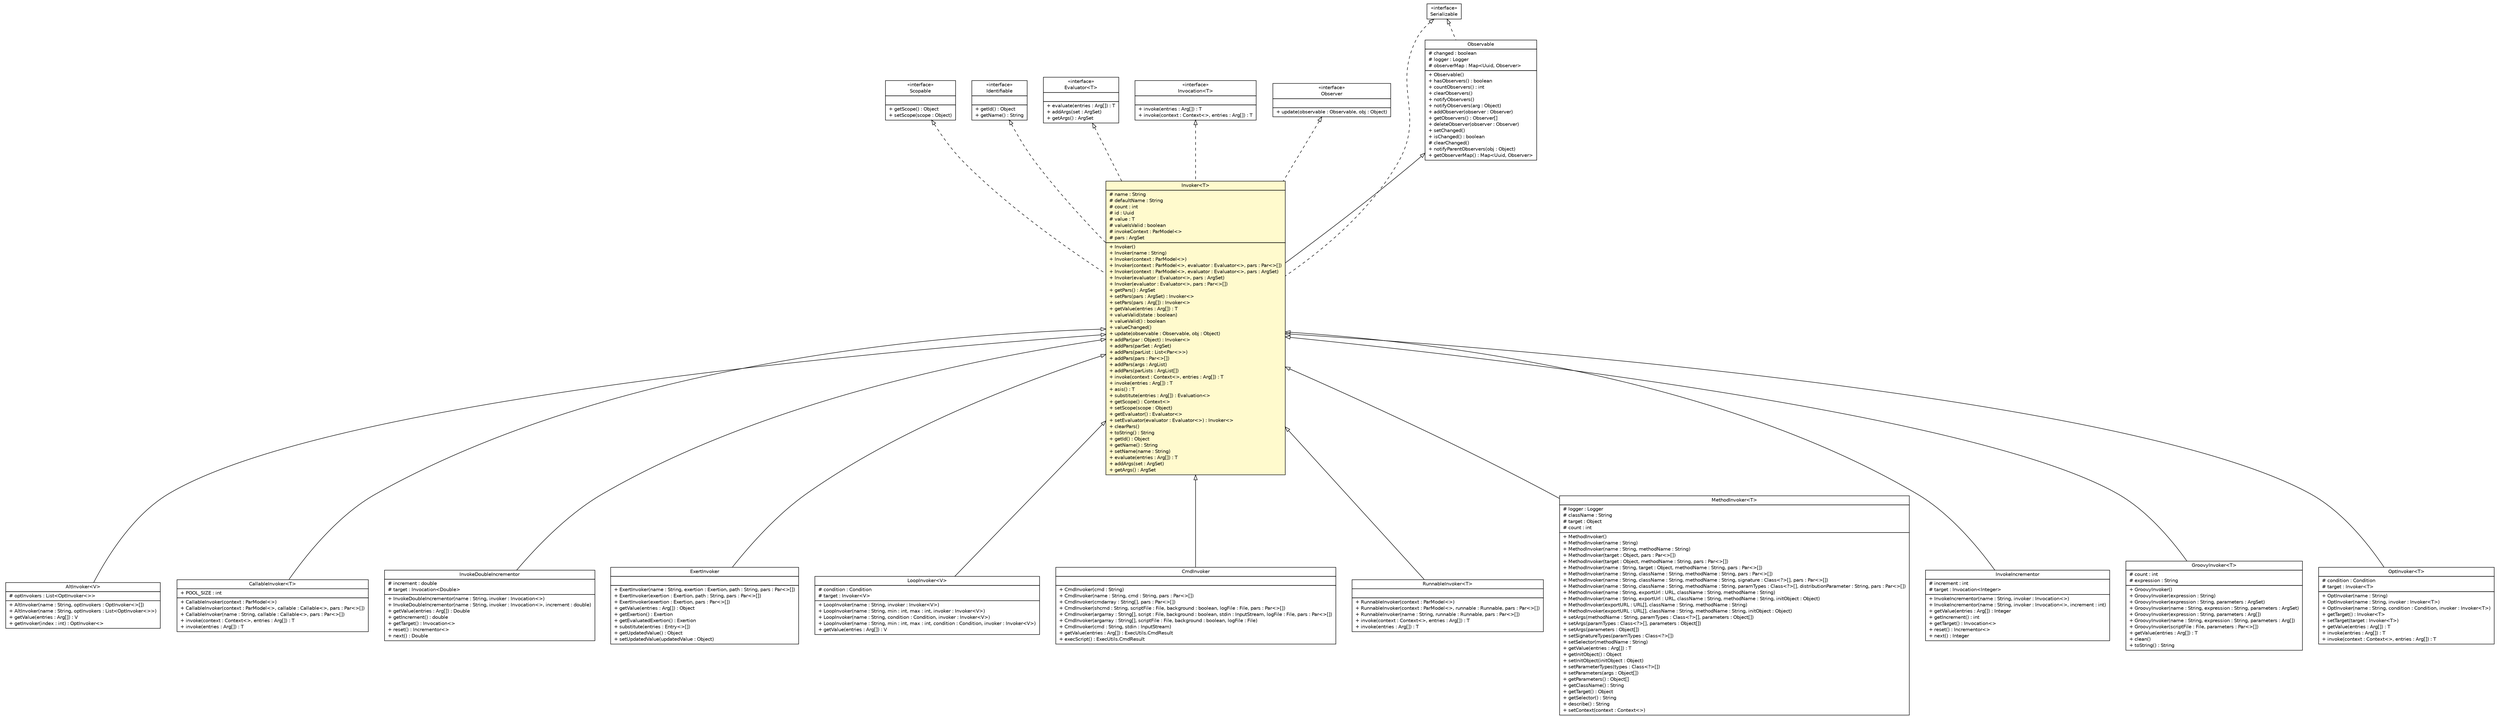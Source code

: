 #!/usr/local/bin/dot
#
# Class diagram 
# Generated by UMLGraph version R5_6 (http://www.umlgraph.org/)
#

digraph G {
	edge [fontname="Helvetica",fontsize=10,labelfontname="Helvetica",labelfontsize=10];
	node [fontname="Helvetica",fontsize=10,shape=plaintext];
	nodesep=0.25;
	ranksep=0.5;
	// sorcer.service.Scopable
	c289660 [label=<<table title="sorcer.service.Scopable" border="0" cellborder="1" cellspacing="0" cellpadding="2" port="p" href="../../service/Scopable.html">
		<tr><td><table border="0" cellspacing="0" cellpadding="1">
<tr><td align="center" balign="center"> &#171;interface&#187; </td></tr>
<tr><td align="center" balign="center"> Scopable </td></tr>
		</table></td></tr>
		<tr><td><table border="0" cellspacing="0" cellpadding="1">
<tr><td align="left" balign="left">  </td></tr>
		</table></td></tr>
		<tr><td><table border="0" cellspacing="0" cellpadding="1">
<tr><td align="left" balign="left"> + getScope() : Object </td></tr>
<tr><td align="left" balign="left"> + setScope(scope : Object) </td></tr>
		</table></td></tr>
		</table>>, URL="../../service/Scopable.html", fontname="Helvetica", fontcolor="black", fontsize=10.0];
	// sorcer.service.Identifiable
	c289675 [label=<<table title="sorcer.service.Identifiable" border="0" cellborder="1" cellspacing="0" cellpadding="2" port="p" href="../../service/Identifiable.html">
		<tr><td><table border="0" cellspacing="0" cellpadding="1">
<tr><td align="center" balign="center"> &#171;interface&#187; </td></tr>
<tr><td align="center" balign="center"> Identifiable </td></tr>
		</table></td></tr>
		<tr><td><table border="0" cellspacing="0" cellpadding="1">
<tr><td align="left" balign="left">  </td></tr>
		</table></td></tr>
		<tr><td><table border="0" cellspacing="0" cellpadding="1">
<tr><td align="left" balign="left"> + getId() : Object </td></tr>
<tr><td align="left" balign="left"> + getName() : String </td></tr>
		</table></td></tr>
		</table>>, URL="../../service/Identifiable.html", fontname="Helvetica", fontcolor="black", fontsize=10.0];
	// sorcer.service.Evaluator<T>
	c289681 [label=<<table title="sorcer.service.Evaluator" border="0" cellborder="1" cellspacing="0" cellpadding="2" port="p" href="../../service/Evaluator.html">
		<tr><td><table border="0" cellspacing="0" cellpadding="1">
<tr><td align="center" balign="center"> &#171;interface&#187; </td></tr>
<tr><td align="center" balign="center"> Evaluator&lt;T&gt; </td></tr>
		</table></td></tr>
		<tr><td><table border="0" cellspacing="0" cellpadding="1">
<tr><td align="left" balign="left">  </td></tr>
		</table></td></tr>
		<tr><td><table border="0" cellspacing="0" cellpadding="1">
<tr><td align="left" balign="left"> + evaluate(entries : Arg[]) : T </td></tr>
<tr><td align="left" balign="left"> + addArgs(set : ArgSet) </td></tr>
<tr><td align="left" balign="left"> + getArgs() : ArgSet </td></tr>
		</table></td></tr>
		</table>>, URL="../../service/Evaluator.html", fontname="Helvetica", fontcolor="black", fontsize=10.0];
	// sorcer.service.Invocation<T>
	c289682 [label=<<table title="sorcer.service.Invocation" border="0" cellborder="1" cellspacing="0" cellpadding="2" port="p" href="../../service/Invocation.html">
		<tr><td><table border="0" cellspacing="0" cellpadding="1">
<tr><td align="center" balign="center"> &#171;interface&#187; </td></tr>
<tr><td align="center" balign="center"> Invocation&lt;T&gt; </td></tr>
		</table></td></tr>
		<tr><td><table border="0" cellspacing="0" cellpadding="1">
<tr><td align="left" balign="left">  </td></tr>
		</table></td></tr>
		<tr><td><table border="0" cellspacing="0" cellpadding="1">
<tr><td align="left" balign="left"> + invoke(entries : Arg[]) : T </td></tr>
<tr><td align="left" balign="left"> + invoke(context : Context&lt;&gt;, entries : Arg[]) : T </td></tr>
		</table></td></tr>
		</table>>, URL="../../service/Invocation.html", fontname="Helvetica", fontcolor="black", fontsize=10.0];
	// sorcer.core.invoker.AltInvoker<V>
	c289794 [label=<<table title="sorcer.core.invoker.AltInvoker" border="0" cellborder="1" cellspacing="0" cellpadding="2" port="p" href="./AltInvoker.html">
		<tr><td><table border="0" cellspacing="0" cellpadding="1">
<tr><td align="center" balign="center"> AltInvoker&lt;V&gt; </td></tr>
		</table></td></tr>
		<tr><td><table border="0" cellspacing="0" cellpadding="1">
<tr><td align="left" balign="left"> # optInvokers : List&lt;OptInvoker&lt;&gt;&gt; </td></tr>
		</table></td></tr>
		<tr><td><table border="0" cellspacing="0" cellpadding="1">
<tr><td align="left" balign="left"> + AltInvoker(name : String, optInvokers : OptInvoker&lt;&gt;[]) </td></tr>
<tr><td align="left" balign="left"> + AltInvoker(name : String, optInvokers : List&lt;OptInvoker&lt;&gt;&gt;) </td></tr>
<tr><td align="left" balign="left"> + getValue(entries : Arg[]) : V </td></tr>
<tr><td align="left" balign="left"> + getInvoker(index : int) : OptInvoker&lt;&gt; </td></tr>
		</table></td></tr>
		</table>>, URL="./AltInvoker.html", fontname="Helvetica", fontcolor="black", fontsize=10.0];
	// sorcer.core.invoker.CallableInvoker<T>
	c289795 [label=<<table title="sorcer.core.invoker.CallableInvoker" border="0" cellborder="1" cellspacing="0" cellpadding="2" port="p" href="./CallableInvoker.html">
		<tr><td><table border="0" cellspacing="0" cellpadding="1">
<tr><td align="center" balign="center"> CallableInvoker&lt;T&gt; </td></tr>
		</table></td></tr>
		<tr><td><table border="0" cellspacing="0" cellpadding="1">
<tr><td align="left" balign="left"> + POOL_SIZE : int </td></tr>
		</table></td></tr>
		<tr><td><table border="0" cellspacing="0" cellpadding="1">
<tr><td align="left" balign="left"> + CallableInvoker(context : ParModel&lt;&gt;) </td></tr>
<tr><td align="left" balign="left"> + CallableInvoker(context : ParModel&lt;&gt;, callable : Callable&lt;&gt;, pars : Par&lt;&gt;[]) </td></tr>
<tr><td align="left" balign="left"> + CallableInvoker(name : String, callable : Callable&lt;&gt;, pars : Par&lt;&gt;[]) </td></tr>
<tr><td align="left" balign="left"> + invoke(context : Context&lt;&gt;, entries : Arg[]) : T </td></tr>
<tr><td align="left" balign="left"> + invoke(entries : Arg[]) : T </td></tr>
		</table></td></tr>
		</table>>, URL="./CallableInvoker.html", fontname="Helvetica", fontcolor="black", fontsize=10.0];
	// sorcer.core.invoker.InvokeDoubleIncrementor
	c289796 [label=<<table title="sorcer.core.invoker.InvokeDoubleIncrementor" border="0" cellborder="1" cellspacing="0" cellpadding="2" port="p" href="./InvokeDoubleIncrementor.html">
		<tr><td><table border="0" cellspacing="0" cellpadding="1">
<tr><td align="center" balign="center"> InvokeDoubleIncrementor </td></tr>
		</table></td></tr>
		<tr><td><table border="0" cellspacing="0" cellpadding="1">
<tr><td align="left" balign="left"> # increment : double </td></tr>
<tr><td align="left" balign="left"> # target : Invocation&lt;Double&gt; </td></tr>
		</table></td></tr>
		<tr><td><table border="0" cellspacing="0" cellpadding="1">
<tr><td align="left" balign="left"> + InvokeDoubleIncrementor(name : String, invoker : Invocation&lt;&gt;) </td></tr>
<tr><td align="left" balign="left"> + InvokeDoubleIncrementor(name : String, invoker : Invocation&lt;&gt;, increment : double) </td></tr>
<tr><td align="left" balign="left"> + getValue(entries : Arg[]) : Double </td></tr>
<tr><td align="left" balign="left"> + getIncrement() : double </td></tr>
<tr><td align="left" balign="left"> + getTarget() : Invocation&lt;&gt; </td></tr>
<tr><td align="left" balign="left"> + reset() : Incrementor&lt;&gt; </td></tr>
<tr><td align="left" balign="left"> + next() : Double </td></tr>
		</table></td></tr>
		</table>>, URL="./InvokeDoubleIncrementor.html", fontname="Helvetica", fontcolor="black", fontsize=10.0];
	// sorcer.core.invoker.ExertInvoker
	c289797 [label=<<table title="sorcer.core.invoker.ExertInvoker" border="0" cellborder="1" cellspacing="0" cellpadding="2" port="p" href="./ExertInvoker.html">
		<tr><td><table border="0" cellspacing="0" cellpadding="1">
<tr><td align="center" balign="center"> ExertInvoker </td></tr>
		</table></td></tr>
		<tr><td><table border="0" cellspacing="0" cellpadding="1">
<tr><td align="left" balign="left">  </td></tr>
		</table></td></tr>
		<tr><td><table border="0" cellspacing="0" cellpadding="1">
<tr><td align="left" balign="left"> + ExertInvoker(name : String, exertion : Exertion, path : String, pars : Par&lt;&gt;[]) </td></tr>
<tr><td align="left" balign="left"> + ExertInvoker(exertion : Exertion, path : String, pars : Par&lt;&gt;[]) </td></tr>
<tr><td align="left" balign="left"> + ExertInvoker(exertion : Exertion, pars : Par&lt;&gt;[]) </td></tr>
<tr><td align="left" balign="left"> + getValue(entries : Arg[]) : Object </td></tr>
<tr><td align="left" balign="left"> + getExertion() : Exertion </td></tr>
<tr><td align="left" balign="left"> + getEvaluatedExertion() : Exertion </td></tr>
<tr><td align="left" balign="left"> + substitute(entries : Entry&lt;&gt;[]) </td></tr>
<tr><td align="left" balign="left"> + getUpdatedValue() : Object </td></tr>
<tr><td align="left" balign="left"> + setUpdatedValue(updatedValue : Object) </td></tr>
		</table></td></tr>
		</table>>, URL="./ExertInvoker.html", fontname="Helvetica", fontcolor="black", fontsize=10.0];
	// sorcer.core.invoker.Invoker<T>
	c289798 [label=<<table title="sorcer.core.invoker.Invoker" border="0" cellborder="1" cellspacing="0" cellpadding="2" port="p" bgcolor="lemonChiffon" href="./Invoker.html">
		<tr><td><table border="0" cellspacing="0" cellpadding="1">
<tr><td align="center" balign="center"> Invoker&lt;T&gt; </td></tr>
		</table></td></tr>
		<tr><td><table border="0" cellspacing="0" cellpadding="1">
<tr><td align="left" balign="left"> # name : String </td></tr>
<tr><td align="left" balign="left"> # defaultName : String </td></tr>
<tr><td align="left" balign="left"> # count : int </td></tr>
<tr><td align="left" balign="left"> # id : Uuid </td></tr>
<tr><td align="left" balign="left"> # value : T </td></tr>
<tr><td align="left" balign="left"> # valueIsValid : boolean </td></tr>
<tr><td align="left" balign="left"> # invokeContext : ParModel&lt;&gt; </td></tr>
<tr><td align="left" balign="left"> # pars : ArgSet </td></tr>
		</table></td></tr>
		<tr><td><table border="0" cellspacing="0" cellpadding="1">
<tr><td align="left" balign="left"> + Invoker() </td></tr>
<tr><td align="left" balign="left"> + Invoker(name : String) </td></tr>
<tr><td align="left" balign="left"> + Invoker(context : ParModel&lt;&gt;) </td></tr>
<tr><td align="left" balign="left"> + Invoker(context : ParModel&lt;&gt;, evaluator : Evaluator&lt;&gt;, pars : Par&lt;&gt;[]) </td></tr>
<tr><td align="left" balign="left"> + Invoker(context : ParModel&lt;&gt;, evaluator : Evaluator&lt;&gt;, pars : ArgSet) </td></tr>
<tr><td align="left" balign="left"> + Invoker(evaluator : Evaluator&lt;&gt;, pars : ArgSet) </td></tr>
<tr><td align="left" balign="left"> + Invoker(evaluator : Evaluator&lt;&gt;, pars : Par&lt;&gt;[]) </td></tr>
<tr><td align="left" balign="left"> + getPars() : ArgSet </td></tr>
<tr><td align="left" balign="left"> + setPars(pars : ArgSet) : Invoker&lt;&gt; </td></tr>
<tr><td align="left" balign="left"> + setPars(pars : Arg[]) : Invoker&lt;&gt; </td></tr>
<tr><td align="left" balign="left"> + getValue(entries : Arg[]) : T </td></tr>
<tr><td align="left" balign="left"> + valueValid(state : boolean) </td></tr>
<tr><td align="left" balign="left"> + valueValid() : boolean </td></tr>
<tr><td align="left" balign="left"> + valueChanged() </td></tr>
<tr><td align="left" balign="left"> + update(observable : Observable, obj : Object) </td></tr>
<tr><td align="left" balign="left"> + addPar(par : Object) : Invoker&lt;&gt; </td></tr>
<tr><td align="left" balign="left"> + addPars(parSet : ArgSet) </td></tr>
<tr><td align="left" balign="left"> + addPars(parList : List&lt;Par&lt;&gt;&gt;) </td></tr>
<tr><td align="left" balign="left"> + addPars(pars : Par&lt;&gt;[]) </td></tr>
<tr><td align="left" balign="left"> + addPars(args : ArgList) </td></tr>
<tr><td align="left" balign="left"> + addPars(parLists : ArgList[]) </td></tr>
<tr><td align="left" balign="left"> + invoke(context : Context&lt;&gt;, entries : Arg[]) : T </td></tr>
<tr><td align="left" balign="left"> + invoke(entries : Arg[]) : T </td></tr>
<tr><td align="left" balign="left"> + asis() : T </td></tr>
<tr><td align="left" balign="left"> + substitute(entries : Arg[]) : Evaluation&lt;&gt; </td></tr>
<tr><td align="left" balign="left"> + getScope() : Context&lt;&gt; </td></tr>
<tr><td align="left" balign="left"> + setScope(scope : Object) </td></tr>
<tr><td align="left" balign="left"> + getEvaluator() : Evaluator&lt;&gt; </td></tr>
<tr><td align="left" balign="left"> + setEvaluator(evaluator : Evaluator&lt;&gt;) : Invoker&lt;&gt; </td></tr>
<tr><td align="left" balign="left"> + clearPars() </td></tr>
<tr><td align="left" balign="left"> + toString() : String </td></tr>
<tr><td align="left" balign="left"> + getId() : Object </td></tr>
<tr><td align="left" balign="left"> + getName() : String </td></tr>
<tr><td align="left" balign="left"> + setName(name : String) </td></tr>
<tr><td align="left" balign="left"> + evaluate(entries : Arg[]) : T </td></tr>
<tr><td align="left" balign="left"> + addArgs(set : ArgSet) </td></tr>
<tr><td align="left" balign="left"> + getArgs() : ArgSet </td></tr>
		</table></td></tr>
		</table>>, URL="./Invoker.html", fontname="Helvetica", fontcolor="black", fontsize=10.0];
	// sorcer.core.invoker.LoopInvoker<V>
	c289799 [label=<<table title="sorcer.core.invoker.LoopInvoker" border="0" cellborder="1" cellspacing="0" cellpadding="2" port="p" href="./LoopInvoker.html">
		<tr><td><table border="0" cellspacing="0" cellpadding="1">
<tr><td align="center" balign="center"> LoopInvoker&lt;V&gt; </td></tr>
		</table></td></tr>
		<tr><td><table border="0" cellspacing="0" cellpadding="1">
<tr><td align="left" balign="left"> # condition : Condition </td></tr>
<tr><td align="left" balign="left"> # target : Invoker&lt;V&gt; </td></tr>
		</table></td></tr>
		<tr><td><table border="0" cellspacing="0" cellpadding="1">
<tr><td align="left" balign="left"> + LoopInvoker(name : String, invoker : Invoker&lt;V&gt;) </td></tr>
<tr><td align="left" balign="left"> + LoopInvoker(name : String, min : int, max : int, invoker : Invoker&lt;V&gt;) </td></tr>
<tr><td align="left" balign="left"> + LoopInvoker(name : String, condition : Condition, invoker : Invoker&lt;V&gt;) </td></tr>
<tr><td align="left" balign="left"> + LoopInvoker(name : String, min : int, max : int, condition : Condition, invoker : Invoker&lt;V&gt;) </td></tr>
<tr><td align="left" balign="left"> + getValue(entries : Arg[]) : V </td></tr>
		</table></td></tr>
		</table>>, URL="./LoopInvoker.html", fontname="Helvetica", fontcolor="black", fontsize=10.0];
	// sorcer.core.invoker.CmdInvoker
	c289800 [label=<<table title="sorcer.core.invoker.CmdInvoker" border="0" cellborder="1" cellspacing="0" cellpadding="2" port="p" href="./CmdInvoker.html">
		<tr><td><table border="0" cellspacing="0" cellpadding="1">
<tr><td align="center" balign="center"> CmdInvoker </td></tr>
		</table></td></tr>
		<tr><td><table border="0" cellspacing="0" cellpadding="1">
<tr><td align="left" balign="left">  </td></tr>
		</table></td></tr>
		<tr><td><table border="0" cellspacing="0" cellpadding="1">
<tr><td align="left" balign="left"> + CmdInvoker(cmd : String) </td></tr>
<tr><td align="left" balign="left"> + CmdInvoker(name : String, cmd : String, pars : Par&lt;&gt;[]) </td></tr>
<tr><td align="left" balign="left"> + CmdInvoker(cmdarray : String[], pars : Par&lt;&gt;[]) </td></tr>
<tr><td align="left" balign="left"> + CmdInvoker(shcmd : String, scriptFile : File, background : boolean, logFile : File, pars : Par&lt;&gt;[]) </td></tr>
<tr><td align="left" balign="left"> + CmdInvoker(argarray : String[], script : File, background : boolean, stdin : InputStream, logFile : File, pars : Par&lt;&gt;[]) </td></tr>
<tr><td align="left" balign="left"> + CmdInvoker(argarray : String[], scriptFile : File, background : boolean, logFile : File) </td></tr>
<tr><td align="left" balign="left"> + CmdInvoker(cmd : String, stdin : InputStream) </td></tr>
<tr><td align="left" balign="left"> + getValue(entries : Arg[]) : ExecUtils.CmdResult </td></tr>
<tr><td align="left" balign="left"> + execScript() : ExecUtils.CmdResult </td></tr>
		</table></td></tr>
		</table>>, URL="./CmdInvoker.html", fontname="Helvetica", fontcolor="black", fontsize=10.0];
	// sorcer.core.invoker.RunnableInvoker<T>
	c289801 [label=<<table title="sorcer.core.invoker.RunnableInvoker" border="0" cellborder="1" cellspacing="0" cellpadding="2" port="p" href="./RunnableInvoker.html">
		<tr><td><table border="0" cellspacing="0" cellpadding="1">
<tr><td align="center" balign="center"> RunnableInvoker&lt;T&gt; </td></tr>
		</table></td></tr>
		<tr><td><table border="0" cellspacing="0" cellpadding="1">
<tr><td align="left" balign="left">  </td></tr>
		</table></td></tr>
		<tr><td><table border="0" cellspacing="0" cellpadding="1">
<tr><td align="left" balign="left"> + RunnableInvoker(context : ParModel&lt;&gt;) </td></tr>
<tr><td align="left" balign="left"> + RunnableInvoker(context : ParModel&lt;&gt;, runnable : Runnable, pars : Par&lt;&gt;[]) </td></tr>
<tr><td align="left" balign="left"> + RunnableInvoker(name : String, runnable : Runnable, pars : Par&lt;&gt;[]) </td></tr>
<tr><td align="left" balign="left"> + invoke(context : Context&lt;&gt;, entries : Arg[]) : T </td></tr>
<tr><td align="left" balign="left"> + invoke(entries : Arg[]) : T </td></tr>
		</table></td></tr>
		</table>>, URL="./RunnableInvoker.html", fontname="Helvetica", fontcolor="black", fontsize=10.0];
	// sorcer.core.invoker.MethodInvoker<T>
	c289803 [label=<<table title="sorcer.core.invoker.MethodInvoker" border="0" cellborder="1" cellspacing="0" cellpadding="2" port="p" href="./MethodInvoker.html">
		<tr><td><table border="0" cellspacing="0" cellpadding="1">
<tr><td align="center" balign="center"> MethodInvoker&lt;T&gt; </td></tr>
		</table></td></tr>
		<tr><td><table border="0" cellspacing="0" cellpadding="1">
<tr><td align="left" balign="left"> # logger : Logger </td></tr>
<tr><td align="left" balign="left"> # className : String </td></tr>
<tr><td align="left" balign="left"> # target : Object </td></tr>
<tr><td align="left" balign="left"> # count : int </td></tr>
		</table></td></tr>
		<tr><td><table border="0" cellspacing="0" cellpadding="1">
<tr><td align="left" balign="left"> + MethodInvoker() </td></tr>
<tr><td align="left" balign="left"> + MethodInvoker(name : String) </td></tr>
<tr><td align="left" balign="left"> + MethodInvoker(name : String, methodName : String) </td></tr>
<tr><td align="left" balign="left"> + MethodInvoker(target : Object, pars : Par&lt;&gt;[]) </td></tr>
<tr><td align="left" balign="left"> + MethodInvoker(target : Object, methodName : String, pars : Par&lt;&gt;[]) </td></tr>
<tr><td align="left" balign="left"> + MethodInvoker(name : String, target : Object, methodName : String, pars : Par&lt;&gt;[]) </td></tr>
<tr><td align="left" balign="left"> + MethodInvoker(name : String, className : String, methodName : String, pars : Par&lt;&gt;[]) </td></tr>
<tr><td align="left" balign="left"> + MethodInvoker(name : String, className : String, methodName : String, signature : Class&lt;?&gt;[], pars : Par&lt;&gt;[]) </td></tr>
<tr><td align="left" balign="left"> + MethodInvoker(name : String, className : String, methodName : String, paramTypes : Class&lt;?&gt;[], distributionParameter : String, pars : Par&lt;&gt;[]) </td></tr>
<tr><td align="left" balign="left"> + MethodInvoker(name : String, exportUrl : URL, className : String, methodName : String) </td></tr>
<tr><td align="left" balign="left"> + MethodInvoker(name : String, exportUrl : URL, className : String, methodName : String, initObject : Object) </td></tr>
<tr><td align="left" balign="left"> + MethodInvoker(exportURL : URL[], className : String, methodName : String) </td></tr>
<tr><td align="left" balign="left"> + MethodInvoker(exportURL : URL[], className : String, methodName : String, initObject : Object) </td></tr>
<tr><td align="left" balign="left"> + setArgs(methodName : String, paramTypes : Class&lt;?&gt;[], parameters : Object[]) </td></tr>
<tr><td align="left" balign="left"> + setArgs(paramTypes : Class&lt;?&gt;[], parameters : Object[]) </td></tr>
<tr><td align="left" balign="left"> + setArgs(parameters : Object[]) </td></tr>
<tr><td align="left" balign="left"> + setSignatureTypes(paramTypes : Class&lt;?&gt;[]) </td></tr>
<tr><td align="left" balign="left"> + setSelector(methodName : String) </td></tr>
<tr><td align="left" balign="left"> + getValue(entries : Arg[]) : T </td></tr>
<tr><td align="left" balign="left"> + getInitObject() : Object </td></tr>
<tr><td align="left" balign="left"> + setInitObject(initObject : Object) </td></tr>
<tr><td align="left" balign="left"> + setParameterTypes(types : Class&lt;?&gt;[]) </td></tr>
<tr><td align="left" balign="left"> + setParameters(args : Object[]) </td></tr>
<tr><td align="left" balign="left"> + getParameters() : Object[] </td></tr>
<tr><td align="left" balign="left"> + getClassName() : String </td></tr>
<tr><td align="left" balign="left"> + getTarget() : Object </td></tr>
<tr><td align="left" balign="left"> + getSelector() : String </td></tr>
<tr><td align="left" balign="left"> + describe() : String </td></tr>
<tr><td align="left" balign="left"> + setContext(context : Context&lt;&gt;) </td></tr>
		</table></td></tr>
		</table>>, URL="./MethodInvoker.html", fontname="Helvetica", fontcolor="black", fontsize=10.0];
	// sorcer.core.invoker.InvokeIncrementor
	c289804 [label=<<table title="sorcer.core.invoker.InvokeIncrementor" border="0" cellborder="1" cellspacing="0" cellpadding="2" port="p" href="./InvokeIncrementor.html">
		<tr><td><table border="0" cellspacing="0" cellpadding="1">
<tr><td align="center" balign="center"> InvokeIncrementor </td></tr>
		</table></td></tr>
		<tr><td><table border="0" cellspacing="0" cellpadding="1">
<tr><td align="left" balign="left"> # increment : int </td></tr>
<tr><td align="left" balign="left"> # target : Invocation&lt;Integer&gt; </td></tr>
		</table></td></tr>
		<tr><td><table border="0" cellspacing="0" cellpadding="1">
<tr><td align="left" balign="left"> + InvokeIncrementor(name : String, invoker : Invocation&lt;&gt;) </td></tr>
<tr><td align="left" balign="left"> + InvokeIncrementor(name : String, invoker : Invocation&lt;&gt;, increment : int) </td></tr>
<tr><td align="left" balign="left"> + getValue(entries : Arg[]) : Integer </td></tr>
<tr><td align="left" balign="left"> + getIncrement() : int </td></tr>
<tr><td align="left" balign="left"> + getTarget() : Invocation&lt;&gt; </td></tr>
<tr><td align="left" balign="left"> + reset() : Incrementor&lt;&gt; </td></tr>
<tr><td align="left" balign="left"> + next() : Integer </td></tr>
		</table></td></tr>
		</table>>, URL="./InvokeIncrementor.html", fontname="Helvetica", fontcolor="black", fontsize=10.0];
	// sorcer.core.invoker.GroovyInvoker<T>
	c289805 [label=<<table title="sorcer.core.invoker.GroovyInvoker" border="0" cellborder="1" cellspacing="0" cellpadding="2" port="p" href="./GroovyInvoker.html">
		<tr><td><table border="0" cellspacing="0" cellpadding="1">
<tr><td align="center" balign="center"> GroovyInvoker&lt;T&gt; </td></tr>
		</table></td></tr>
		<tr><td><table border="0" cellspacing="0" cellpadding="1">
<tr><td align="left" balign="left"> # count : int </td></tr>
<tr><td align="left" balign="left"> # expression : String </td></tr>
		</table></td></tr>
		<tr><td><table border="0" cellspacing="0" cellpadding="1">
<tr><td align="left" balign="left"> + GroovyInvoker() </td></tr>
<tr><td align="left" balign="left"> + GroovyInvoker(expression : String) </td></tr>
<tr><td align="left" balign="left"> + GroovyInvoker(expression : String, parameters : ArgSet) </td></tr>
<tr><td align="left" balign="left"> + GroovyInvoker(name : String, expression : String, parameters : ArgSet) </td></tr>
<tr><td align="left" balign="left"> + GroovyInvoker(expression : String, parameters : Arg[]) </td></tr>
<tr><td align="left" balign="left"> + GroovyInvoker(name : String, expression : String, parameters : Arg[]) </td></tr>
<tr><td align="left" balign="left"> + GroovyInvoker(scriptFile : File, parameters : Par&lt;&gt;[]) </td></tr>
<tr><td align="left" balign="left"> + getValue(entries : Arg[]) : T </td></tr>
<tr><td align="left" balign="left"> + clean() </td></tr>
<tr><td align="left" balign="left"> + toString() : String </td></tr>
		</table></td></tr>
		</table>>, URL="./GroovyInvoker.html", fontname="Helvetica", fontcolor="black", fontsize=10.0];
	// sorcer.core.invoker.OptInvoker<T>
	c289808 [label=<<table title="sorcer.core.invoker.OptInvoker" border="0" cellborder="1" cellspacing="0" cellpadding="2" port="p" href="./OptInvoker.html">
		<tr><td><table border="0" cellspacing="0" cellpadding="1">
<tr><td align="center" balign="center"> OptInvoker&lt;T&gt; </td></tr>
		</table></td></tr>
		<tr><td><table border="0" cellspacing="0" cellpadding="1">
<tr><td align="left" balign="left"> # condition : Condition </td></tr>
<tr><td align="left" balign="left"> # target : Invoker&lt;T&gt; </td></tr>
		</table></td></tr>
		<tr><td><table border="0" cellspacing="0" cellpadding="1">
<tr><td align="left" balign="left"> + OptInvoker(name : String) </td></tr>
<tr><td align="left" balign="left"> + OptInvoker(name : String, invoker : Invoker&lt;T&gt;) </td></tr>
<tr><td align="left" balign="left"> + OptInvoker(name : String, condition : Condition, invoker : Invoker&lt;T&gt;) </td></tr>
<tr><td align="left" balign="left"> + getTarget() : Invoker&lt;T&gt; </td></tr>
<tr><td align="left" balign="left"> + setTarget(target : Invoker&lt;T&gt;) </td></tr>
<tr><td align="left" balign="left"> + getValue(entries : Arg[]) : T </td></tr>
<tr><td align="left" balign="left"> + invoke(entries : Arg[]) : T </td></tr>
<tr><td align="left" balign="left"> + invoke(context : Context&lt;&gt;, entries : Arg[]) : T </td></tr>
		</table></td></tr>
		</table>>, URL="./OptInvoker.html", fontname="Helvetica", fontcolor="black", fontsize=10.0];
	// sorcer.vfe.Observer
	c289840 [label=<<table title="sorcer.vfe.Observer" border="0" cellborder="1" cellspacing="0" cellpadding="2" port="p" href="../../vfe/Observer.html">
		<tr><td><table border="0" cellspacing="0" cellpadding="1">
<tr><td align="center" balign="center"> &#171;interface&#187; </td></tr>
<tr><td align="center" balign="center"> Observer </td></tr>
		</table></td></tr>
		<tr><td><table border="0" cellspacing="0" cellpadding="1">
<tr><td align="left" balign="left">  </td></tr>
		</table></td></tr>
		<tr><td><table border="0" cellspacing="0" cellpadding="1">
<tr><td align="left" balign="left"> + update(observable : Observable, obj : Object) </td></tr>
		</table></td></tr>
		</table>>, URL="../../vfe/Observer.html", fontname="Helvetica", fontcolor="black", fontsize=10.0];
	// sorcer.vfe.Observable
	c289841 [label=<<table title="sorcer.vfe.Observable" border="0" cellborder="1" cellspacing="0" cellpadding="2" port="p" href="../../vfe/Observable.html">
		<tr><td><table border="0" cellspacing="0" cellpadding="1">
<tr><td align="center" balign="center"> Observable </td></tr>
		</table></td></tr>
		<tr><td><table border="0" cellspacing="0" cellpadding="1">
<tr><td align="left" balign="left"> # changed : boolean </td></tr>
<tr><td align="left" balign="left"> # logger : Logger </td></tr>
<tr><td align="left" balign="left"> # observerMap : Map&lt;Uuid, Observer&gt; </td></tr>
		</table></td></tr>
		<tr><td><table border="0" cellspacing="0" cellpadding="1">
<tr><td align="left" balign="left"> + Observable() </td></tr>
<tr><td align="left" balign="left"> + hasObservers() : boolean </td></tr>
<tr><td align="left" balign="left"> + countObservers() : int </td></tr>
<tr><td align="left" balign="left"> + clearObservers() </td></tr>
<tr><td align="left" balign="left"> + notifyObservers() </td></tr>
<tr><td align="left" balign="left"> + notifyObservers(arg : Object) </td></tr>
<tr><td align="left" balign="left"> + addObserver(observer : Observer) </td></tr>
<tr><td align="left" balign="left"> + getObservers() : Observer[] </td></tr>
<tr><td align="left" balign="left"> + deleteObserver(observer : Observer) </td></tr>
<tr><td align="left" balign="left"> + setChanged() </td></tr>
<tr><td align="left" balign="left"> + isChanged() : boolean </td></tr>
<tr><td align="left" balign="left"> # clearChanged() </td></tr>
<tr><td align="left" balign="left"> + notifyParentObservers(obj : Object) </td></tr>
<tr><td align="left" balign="left"> + getObserverMap() : Map&lt;Uuid, Observer&gt; </td></tr>
		</table></td></tr>
		</table>>, URL="../../vfe/Observable.html", fontname="Helvetica", fontcolor="black", fontsize=10.0];
	//sorcer.core.invoker.AltInvoker<V> extends sorcer.core.invoker.Invoker<V>
	c289798:p -> c289794:p [dir=back,arrowtail=empty];
	//sorcer.core.invoker.CallableInvoker<T> extends sorcer.core.invoker.Invoker<T>
	c289798:p -> c289795:p [dir=back,arrowtail=empty];
	//sorcer.core.invoker.InvokeDoubleIncrementor extends sorcer.core.invoker.Invoker<java.lang.Double>
	c289798:p -> c289796:p [dir=back,arrowtail=empty];
	//sorcer.core.invoker.ExertInvoker extends sorcer.core.invoker.Invoker
	c289798:p -> c289797:p [dir=back,arrowtail=empty];
	//sorcer.core.invoker.Invoker<T> extends sorcer.vfe.Observable
	c289841:p -> c289798:p [dir=back,arrowtail=empty];
	//sorcer.core.invoker.Invoker<T> implements sorcer.service.Identifiable
	c289675:p -> c289798:p [dir=back,arrowtail=empty,style=dashed];
	//sorcer.core.invoker.Invoker<T> implements sorcer.service.Scopable
	c289660:p -> c289798:p [dir=back,arrowtail=empty,style=dashed];
	//sorcer.core.invoker.Invoker<T> implements sorcer.service.Evaluator<T>
	c289681:p -> c289798:p [dir=back,arrowtail=empty,style=dashed];
	//sorcer.core.invoker.Invoker<T> implements sorcer.service.Invocation<T>
	c289682:p -> c289798:p [dir=back,arrowtail=empty,style=dashed];
	//sorcer.core.invoker.Invoker<T> implements sorcer.vfe.Observer
	c289840:p -> c289798:p [dir=back,arrowtail=empty,style=dashed];
	//sorcer.core.invoker.Invoker<T> implements java.io.Serializable
	c290240:p -> c289798:p [dir=back,arrowtail=empty,style=dashed];
	//sorcer.core.invoker.LoopInvoker<V> extends sorcer.core.invoker.Invoker<V>
	c289798:p -> c289799:p [dir=back,arrowtail=empty];
	//sorcer.core.invoker.CmdInvoker extends sorcer.core.invoker.Invoker
	c289798:p -> c289800:p [dir=back,arrowtail=empty];
	//sorcer.core.invoker.RunnableInvoker<T> extends sorcer.core.invoker.Invoker<T>
	c289798:p -> c289801:p [dir=back,arrowtail=empty];
	//sorcer.core.invoker.MethodInvoker<T> extends sorcer.core.invoker.Invoker<T>
	c289798:p -> c289803:p [dir=back,arrowtail=empty];
	//sorcer.core.invoker.InvokeIncrementor extends sorcer.core.invoker.Invoker<java.lang.Integer>
	c289798:p -> c289804:p [dir=back,arrowtail=empty];
	//sorcer.core.invoker.GroovyInvoker<T> extends sorcer.core.invoker.Invoker<T>
	c289798:p -> c289805:p [dir=back,arrowtail=empty];
	//sorcer.core.invoker.OptInvoker<T> extends sorcer.core.invoker.Invoker<T>
	c289798:p -> c289808:p [dir=back,arrowtail=empty];
	//sorcer.vfe.Observable implements java.io.Serializable
	c290240:p -> c289841:p [dir=back,arrowtail=empty,style=dashed];
	// java.io.Serializable
	c290240 [label=<<table title="java.io.Serializable" border="0" cellborder="1" cellspacing="0" cellpadding="2" port="p" href="http://docs.oracle.com/javase/7/docs/api/java/io/Serializable.html">
		<tr><td><table border="0" cellspacing="0" cellpadding="1">
<tr><td align="center" balign="center"> &#171;interface&#187; </td></tr>
<tr><td align="center" balign="center"> Serializable </td></tr>
		</table></td></tr>
		</table>>, URL="http://docs.oracle.com/javase/7/docs/api/java/io/Serializable.html", fontname="Helvetica", fontcolor="black", fontsize=10.0];
}

